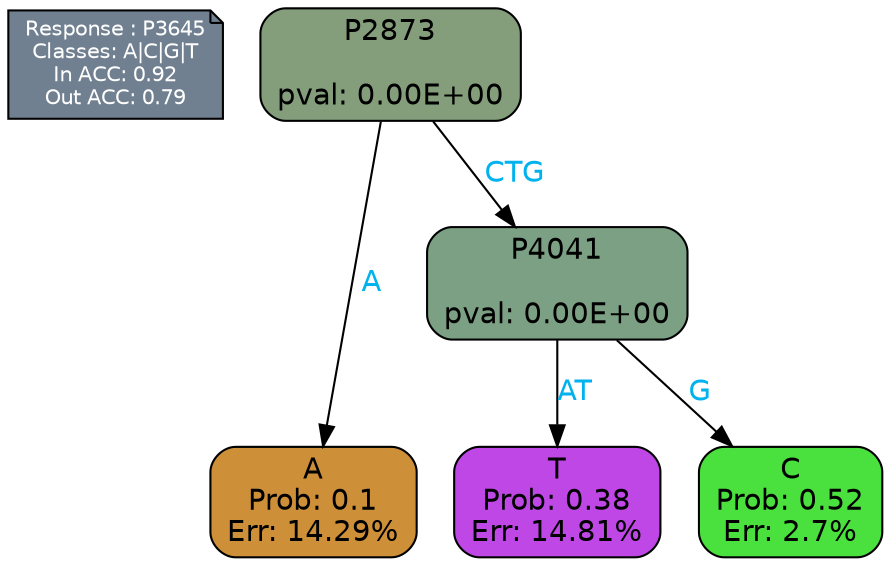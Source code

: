 digraph Tree {
node [shape=box, style="filled, rounded", color="black", fontname=helvetica] ;
graph [ranksep=equally, splines=polylines, bgcolor=transparent, dpi=600] ;
edge [fontname=helvetica] ;
LEGEND [label="Response : P3645
Classes: A|C|G|T
In ACC: 0.92
Out ACC: 0.79
",shape=note,align=left,style=filled,fillcolor="slategray",fontcolor="white",fontsize=10];1 [label="P2873

pval: 0.00E+00", fillcolor="#849e7c"] ;
2 [label="A
Prob: 0.1
Err: 14.29%", fillcolor="#ce8f39"] ;
3 [label="P4041

pval: 0.00E+00", fillcolor="#7ca084"] ;
4 [label="T
Prob: 0.38
Err: 14.81%", fillcolor="#bf47e5"] ;
5 [label="C
Prob: 0.52
Err: 2.7%", fillcolor="#4ae03d"] ;
1 -> 2 [label="A",fontcolor=deepskyblue2] ;
1 -> 3 [label="CTG",fontcolor=deepskyblue2] ;
3 -> 4 [label="AT",fontcolor=deepskyblue2] ;
3 -> 5 [label="G",fontcolor=deepskyblue2] ;
{rank = same; 2;4;5;}{rank = same; LEGEND;1;}}